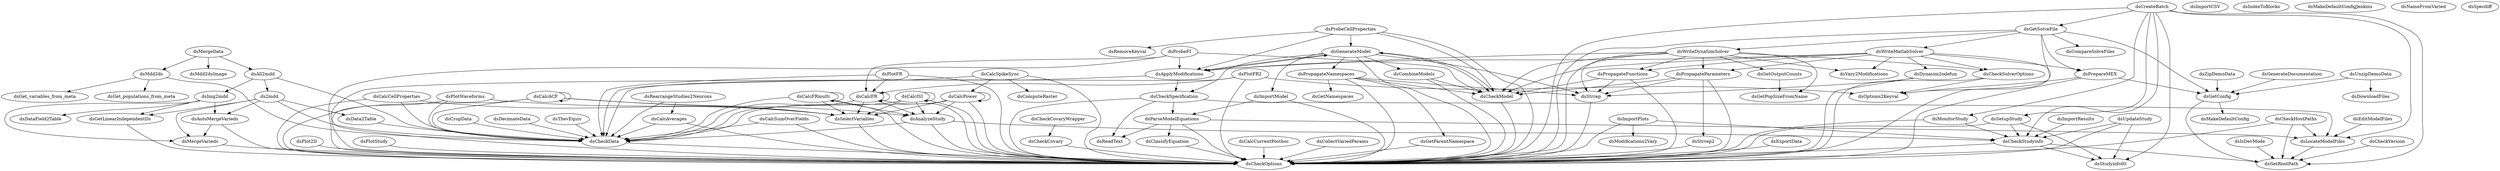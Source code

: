 /* Created by mdot for Matlab */
digraph m2html {
  ds2mdd -> dsAutoMergeVarieds;
  ds2mdd -> dsCheckData;
  ds2mdd -> dsData2Table;
  ds2mdd -> dsGetLinearIndependentDs;
  ds2mdd -> dsMergeVarieds;
  dsAll2mdd -> ds2mdd;
  dsAll2mdd -> dsCheckData;
  dsAll2mdd -> dsImg2mdd;
  dsAnalyzeStudy -> dsCheckData;
  dsAnalyzeStudy -> dsCheckOptions;
  dsAnalyzeStudy -> dsCheckStudyinfo;
  dsApplyModifications -> dsCheckOptions;
  dsApplyModifications -> dsCheckSpecification;
  dsApplyModifications -> dsGenerateModel;
  dsAutoMergeVarieds -> dsCheckOptions;
  dsAutoMergeVarieds -> dsMergeVarieds;
  dsCalcACF -> dsAnalyzeStudy;
  dsCalcACF -> dsCalcACF;
  dsCalcACF -> dsCheckData;
  dsCalcACF -> dsCheckOptions;
  dsCalcACF -> dsSelectVariables;
  dsCalcAverages -> dsCheckData;
  dsCalcAverages -> dsCheckOptions;
  dsCalcCellProperties -> dsCheckData;
  dsCalcCellProperties -> dsCheckOptions;
  dsCalcCellProperties -> dsSelectVariables;
  dsCalcCurrentPosthoc -> dsCheckOptions;
  dsCalcFR -> dsAnalyzeStudy;
  dsCalcFR -> dsCalcFR;
  dsCalcFR -> dsCheckData;
  dsCalcFR -> dsCheckOptions;
  dsCalcFR -> dsSelectVariables;
  dsCalcFRmulti -> dsAnalyzeStudy;
  dsCalcFRmulti -> dsCalcFRmulti;
  dsCalcFRmulti -> dsCheckData;
  dsCalcFRmulti -> dsCheckOptions;
  dsCalcFRmulti -> dsSelectVariables;
  dsCalcISI -> dsAnalyzeStudy;
  dsCalcISI -> dsCalcISI;
  dsCalcISI -> dsCheckData;
  dsCalcISI -> dsCheckOptions;
  dsCalcISI -> dsSelectVariables;
  dsCalcPower -> dsAnalyzeStudy;
  dsCalcPower -> dsCalcPower;
  dsCalcPower -> dsCheckData;
  dsCalcPower -> dsCheckOptions;
  dsCalcPower -> dsSelectVariables;
  dsCalcSpikeSync -> dsCalcPower;
  dsCalcSpikeSync -> dsCheckData;
  dsCalcSpikeSync -> dsCheckOptions;
  dsCalcSpikeSync -> dsComputeRaster;
  dsCalcSumOverFields -> dsCheckData;
  dsCalcSumOverFields -> dsCheckOptions;
  dsCheckCovary -> dsCheckOptions;
  dsCheckCovaryWrapper -> dsCheckCovary;
  dsCheckData -> dsCheckOptions;
  dsCheckHostPaths -> dsCheckOptions;
  dsCheckHostPaths -> dsGetRootPath;
  dsCheckHostPaths -> dsLocateModelFiles;
  dsCheckModel -> dsCheckOptions;
  dsCheckModel -> dsGenerateModel;
  dsCheckSolverOptions -> dsCheckOptions;
  dsCheckSolverOptions -> dsOptions2Keyval;
  dsCheckSpecification -> dsCheckOptions;
  dsCheckSpecification -> dsLocateModelFiles;
  dsCheckSpecification -> dsParseModelEquations;
  dsCheckSpecification -> dsReadText;
  dsCheckStudyinfo -> dsCheckOptions;
  dsCheckStudyinfo -> dsGetRootPath;
  dsCheckStudyinfo -> dsStudyinfoIO;
  dsCheckVersion -> dsGetRootPath;
  dsClassifyEquation -> dsCheckOptions;
  dsCollectVariedParams -> dsCheckOptions;
  dsCombineModels -> dsCheckModel;
  dsCombineModels -> dsCheckOptions;
  dsCreateBatch -> dsCheckOptions;
  dsCreateBatch -> dsCheckStudyinfo;
  dsCreateBatch -> dsGetRootPath;
  dsCreateBatch -> dsGetSolveFile;
  dsCreateBatch -> dsLocateModelFiles;
  dsCreateBatch -> dsMonitorStudy;
  dsCreateBatch -> dsSetupStudy;
  dsCreateBatch -> dsStudyinfoIO;
  dsCropData -> dsCheckData;
  dsData2Table -> dsCheckData;
  dsDecimateData -> dsCheckData;
  dsDynasim2odefun -> dsCheckOptions;
  dsDynasim2odefun -> dsStrrep;
  dsEditModelFiles -> dsLocateModelFiles;
  dsExportData -> dsCheckOptions;
  dsGenerateDocumentation -> dsGetConfig;
  dsGenerateModel -> dsApplyModifications;
  dsGenerateModel -> dsCheckModel;
  dsGenerateModel -> dsCheckOptions;
  dsGenerateModel -> dsCheckSpecification;
  dsGenerateModel -> dsCombineModels;
  dsGenerateModel -> dsImportModel;
  dsGenerateModel -> dsPropagateNamespaces;
  dsGenerateModel -> dsStrrep;
  dsGetConfig -> dsGetRootPath;
  dsGetConfig -> dsMakeDefaultConfig;
  dsGetLinearIndependentDs -> dsCheckOptions;
  dsGetOutputCounts -> dsGetPopSizeFromName;
  dsGetParentNamespace -> dsCheckOptions;
  dsGetSolveFile -> dsCheckOptions;
  dsGetSolveFile -> dsCompareSolveFiles;
  dsGetSolveFile -> dsGetConfig;
  dsGetSolveFile -> dsOptions2Keyval;
  dsGetSolveFile -> dsPrepareMEX;
  dsGetSolveFile -> dsWriteDynaSimSolver;
  dsGetSolveFile -> dsWriteMatlabSolver;
  dsImg2mdd -> dsAutoMergeVarieds;
  dsImg2mdd -> dsDataField2Table;
  dsImg2mdd -> dsGetLinearIndependentDs;
  dsImg2mdd -> dsMergeVarieds;
  dsImportModel -> dsCheckOptions;
  dsImportModel -> dsParseModelEquations;
  dsImportPlots -> dsCheckOptions;
  dsImportPlots -> dsCheckStudyinfo;
  dsImportPlots -> dsModifications2Vary;
  dsImportResults -> dsCheckStudyinfo;
  dsIsDevMode -> dsGetRootPath;
  dsLocateModelFiles -> dsGetRootPath;
  dsMdd2ds -> dsCheckData;
  dsMdd2ds -> dsGet_populations_from_meta;
  dsMdd2ds -> dsGet_variables_from_meta;
  dsMergeData -> dsAll2mdd;
  dsMergeData -> dsMdd2ds;
  dsMergeData -> dsMdd2dsImage;
  dsMergeVarieds -> dsCheckOptions;
  dsMonitorStudy -> dsCheckOptions;
  dsMonitorStudy -> dsCheckStudyinfo;
  dsParseModelEquations -> dsCheckOptions;
  dsParseModelEquations -> dsClassifyEquation;
  dsParseModelEquations -> dsLocateModelFiles;
  dsParseModelEquations -> dsReadText;
  dsPlot2D -> dsCheckOptions;
  dsPlotFR -> dsCalcFR;
  dsPlotFR -> dsCheckData;
  dsPlotFR -> dsCheckOptions;
  dsPlotFR2 -> dsCalcFR;
  dsPlotFR2 -> dsCheckData;
  dsPlotFR2 -> dsCheckOptions;
  dsPlotFR2 -> dsOptions2Keyval;
  dsPlotStudy -> dsCheckOptions;
  dsPlotWaveforms -> dsCheckData;
  dsPlotWaveforms -> dsCheckOptions;
  dsPlotWaveforms -> dsSelectVariables;
  dsPrepareMEX -> dsCheckOptions;
  dsPrepareMEX -> dsGetConfig;
  dsPrepareMEX -> dsOptions2Keyval;
  dsProbeCellProperties -> dsApplyModifications;
  dsProbeCellProperties -> dsCheckModel;
  dsProbeCellProperties -> dsCheckOptions;
  dsProbeCellProperties -> dsGenerateModel;
  dsProbeCellProperties -> dsRemoveKeyval;
  dsProbeFI -> dsApplyModifications;
  dsProbeFI -> dsCalcFR;
  dsProbeFI -> dsCheckModel;
  dsProbeFI -> dsCheckOptions;
  dsPropagateFunctions -> dsCheckModel;
  dsPropagateFunctions -> dsCheckOptions;
  dsPropagateFunctions -> dsStrrep;
  dsPropagateNamespaces -> dsCheckModel;
  dsPropagateNamespaces -> dsCheckOptions;
  dsPropagateNamespaces -> dsGetNamespaces;
  dsPropagateNamespaces -> dsGetParentNamespace;
  dsPropagateNamespaces -> dsStrrep;
  dsPropagateParameters -> dsCheckModel;
  dsPropagateParameters -> dsCheckOptions;
  dsPropagateParameters -> dsStrrep;
  dsPropagateParameters -> dsStrrep2;
  dsRearrangeStudies2Neurons -> dsCalcAverages;
  dsRearrangeStudies2Neurons -> dsCheckData;
  dsSelectVariables -> dsCheckOptions;
  dsSetupStudy -> dsCheckOptions;
  dsSetupStudy -> dsCheckStudyinfo;
  dsSetupStudy -> dsStudyinfoIO;
  dsStrrep -> dsCheckOptions;
  dsStrrep2 -> dsCheckOptions;
  dsThevEquiv -> dsCheckData;
  dsUnzipDemoData -> dsDownloadFiles;
  dsUnzipDemoData -> dsGetConfig;
  dsUpdateStudy -> dsCheckOptions;
  dsUpdateStudy -> dsCheckStudyinfo;
  dsUpdateStudy -> dsStudyinfoIO;
  dsWriteDynaSimSolver -> dsApplyModifications;
  dsWriteDynaSimSolver -> dsCheckModel;
  dsWriteDynaSimSolver -> dsCheckOptions;
  dsWriteDynaSimSolver -> dsCheckSolverOptions;
  dsWriteDynaSimSolver -> dsGetOutputCounts;
  dsWriteDynaSimSolver -> dsGetPopSizeFromName;
  dsWriteDynaSimSolver -> dsPropagateFunctions;
  dsWriteDynaSimSolver -> dsPropagateParameters;
  dsWriteDynaSimSolver -> dsStrrep;
  dsWriteDynaSimSolver -> dsVary2Modifications;
  dsWriteMatlabSolver -> dsApplyModifications;
  dsWriteMatlabSolver -> dsCheckModel;
  dsWriteMatlabSolver -> dsCheckOptions;
  dsWriteMatlabSolver -> dsCheckSolverOptions;
  dsWriteMatlabSolver -> dsDynasim2odefun;
  dsWriteMatlabSolver -> dsPrepareMEX;
  dsWriteMatlabSolver -> dsPropagateFunctions;
  dsWriteMatlabSolver -> dsPropagateParameters;
  dsWriteMatlabSolver -> dsVary2Modifications;
  dsZipDemoData -> dsGetConfig;

  ds2mdd [URL="ds2mdd.html"];
  dsAll2mdd [URL="dsAll2mdd.html"];
  dsAnalyzeStudy [URL="dsAnalyzeStudy.html"];
  dsApplyModifications [URL="dsApplyModifications.html"];
  dsAutoMergeVarieds [URL="dsAutoMergeVarieds.html"];
  dsCalcACF [URL="dsCalcACF.html"];
  dsCalcAverages [URL="dsCalcAverages.html"];
  dsCalcCellProperties [URL="dsCalcCellProperties.html"];
  dsCalcCurrentPosthoc [URL="dsCalcCurrentPosthoc.html"];
  dsCalcFR [URL="dsCalcFR.html"];
  dsCalcFRmulti [URL="dsCalcFRmulti.html"];
  dsCalcISI [URL="dsCalcISI.html"];
  dsCalcPower [URL="dsCalcPower.html"];
  dsCalcSpikeSync [URL="dsCalcSpikeSync.html"];
  dsCalcSumOverFields [URL="dsCalcSumOverFields.html"];
  dsCheckCovary [URL="dsCheckCovary.html"];
  dsCheckCovaryWrapper [URL="dsCheckCovaryWrapper.html"];
  dsCheckData [URL="dsCheckData.html"];
  dsCheckHostPaths [URL="dsCheckHostPaths.html"];
  dsCheckModel [URL="dsCheckModel.html"];
  dsCheckOptions [URL="dsCheckOptions.html"];
  dsCheckSolverOptions [URL="dsCheckSolverOptions.html"];
  dsCheckSpecification [URL="dsCheckSpecification.html"];
  dsCheckStudyinfo [URL="dsCheckStudyinfo.html"];
  dsCheckVersion [URL="dsCheckVersion.html"];
  dsClassifyEquation [URL="dsClassifyEquation.html"];
  dsCollectVariedParams [URL="dsCollectVariedParams.html"];
  dsCombineModels [URL="dsCombineModels.html"];
  dsCompareSolveFiles [URL="dsCompareSolveFiles.html"];
  dsComputeRaster [URL="dsComputeRaster.html"];
  dsCreateBatch [URL="dsCreateBatch.html"];
  dsCropData [URL="dsCropData.html"];
  dsData2Table [URL="dsData2Table.html"];
  dsDataField2Table [URL="dsDataField2Table.html"];
  dsDecimateData [URL="dsDecimateData.html"];
  dsDownloadFiles [URL="dsDownloadFiles.html"];
  dsDynasim2odefun [URL="dsDynasim2odefun.html"];
  dsEditModelFiles [URL="dsEditModelFiles.html"];
  dsExportData [URL="dsExportData.html"];
  dsGenerateDocumentation [URL="dsGenerateDocumentation.html"];
  dsGenerateModel [URL="dsGenerateModel.html"];
  dsGetConfig [URL="dsGetConfig.html"];
  dsGetLinearIndependentDs [URL="dsGetLinearIndependentDs.html"];
  dsGetNamespaces [URL="dsGetNamespaces.html"];
  dsGetOutputCounts [URL="dsGetOutputCounts.html"];
  dsGetParentNamespace [URL="dsGetParentNamespace.html"];
  dsGetPopSizeFromName [URL="dsGetPopSizeFromName.html"];
  dsGetRootPath [URL="dsGetRootPath.html"];
  dsGetSolveFile [URL="dsGetSolveFile.html"];
  dsGet_populations_from_meta [URL="dsGet_populations_from_meta.html"];
  dsGet_variables_from_meta [URL="dsGet_variables_from_meta.html"];
  dsImg2mdd [URL="dsImg2mdd.html"];
  dsImportCSV [URL="dsImportCSV.html"];
  dsImportModel [URL="dsImportModel.html"];
  dsImportPlots [URL="dsImportPlots.html"];
  dsImportResults [URL="dsImportResults.html"];
  dsIndexToBlocks [URL="dsIndexToBlocks.html"];
  dsIsDevMode [URL="dsIsDevMode.html"];
  dsLocateModelFiles [URL="dsLocateModelFiles.html"];
  dsMakeDefaultConfig [URL="dsMakeDefaultConfig.html"];
  dsMakeDefaultConfigJenkins [URL="dsMakeDefaultConfigJenkins.html"];
  dsMdd2ds [URL="dsMdd2ds.html"];
  dsMdd2dsImage [URL="dsMdd2dsImage.html"];
  dsMergeData [URL="dsMergeData.html"];
  dsMergeVarieds [URL="dsMergeVarieds.html"];
  dsModifications2Vary [URL="dsModifications2Vary.html"];
  dsMonitorStudy [URL="dsMonitorStudy.html"];
  dsNameFromVaried [URL="dsNameFromVaried.html"];
  dsOptions2Keyval [URL="dsOptions2Keyval.html"];
  dsParseModelEquations [URL="dsParseModelEquations.html"];
  dsPlot2D [URL="dsPlot2D.html"];
  dsPlotFR [URL="dsPlotFR.html"];
  dsPlotFR2 [URL="dsPlotFR2.html"];
  dsPlotStudy [URL="dsPlotStudy.html"];
  dsPlotWaveforms [URL="dsPlotWaveforms.html"];
  dsPrepareMEX [URL="dsPrepareMEX.html"];
  dsProbeCellProperties [URL="dsProbeCellProperties.html"];
  dsProbeFI [URL="dsProbeFI.html"];
  dsPropagateFunctions [URL="dsPropagateFunctions.html"];
  dsPropagateNamespaces [URL="dsPropagateNamespaces.html"];
  dsPropagateParameters [URL="dsPropagateParameters.html"];
  dsReadText [URL="dsReadText.html"];
  dsRearrangeStudies2Neurons [URL="dsRearrangeStudies2Neurons.html"];
  dsRemoveKeyval [URL="dsRemoveKeyval.html"];
  dsSelectVariables [URL="dsSelectVariables.html"];
  dsSetupStudy [URL="dsSetupStudy.html"];
  dsSpecdiff [URL="dsSpecdiff.html"];
  dsStrrep [URL="dsStrrep.html"];
  dsStrrep2 [URL="dsStrrep2.html"];
  dsStudyinfoIO [URL="dsStudyinfoIO.html"];
  dsThevEquiv [URL="dsThevEquiv.html"];
  dsUnzipDemoData [URL="dsUnzipDemoData.html"];
  dsUpdateStudy [URL="dsUpdateStudy.html"];
  dsVary2Modifications [URL="dsVary2Modifications.html"];
  dsWriteDynaSimSolver [URL="dsWriteDynaSimSolver.html"];
  dsWriteMatlabSolver [URL="dsWriteMatlabSolver.html"];
  dsZipDemoData [URL="dsZipDemoData.html"];
}